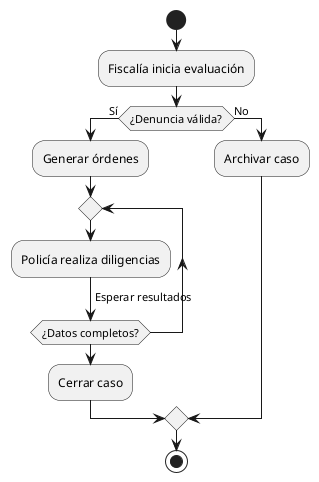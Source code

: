 @startuml
start
:Fiscalía inicia evaluación;
if (¿Denuncia válida?) then (Sí)
  :Generar órdenes;
  repeat
    :Policía realiza diligencias;
    -> Esperar resultados;
  repeat while (¿Datos completos?)
  :Cerrar caso;
else (No)
  :Archivar caso;
endif
stop
@enduml